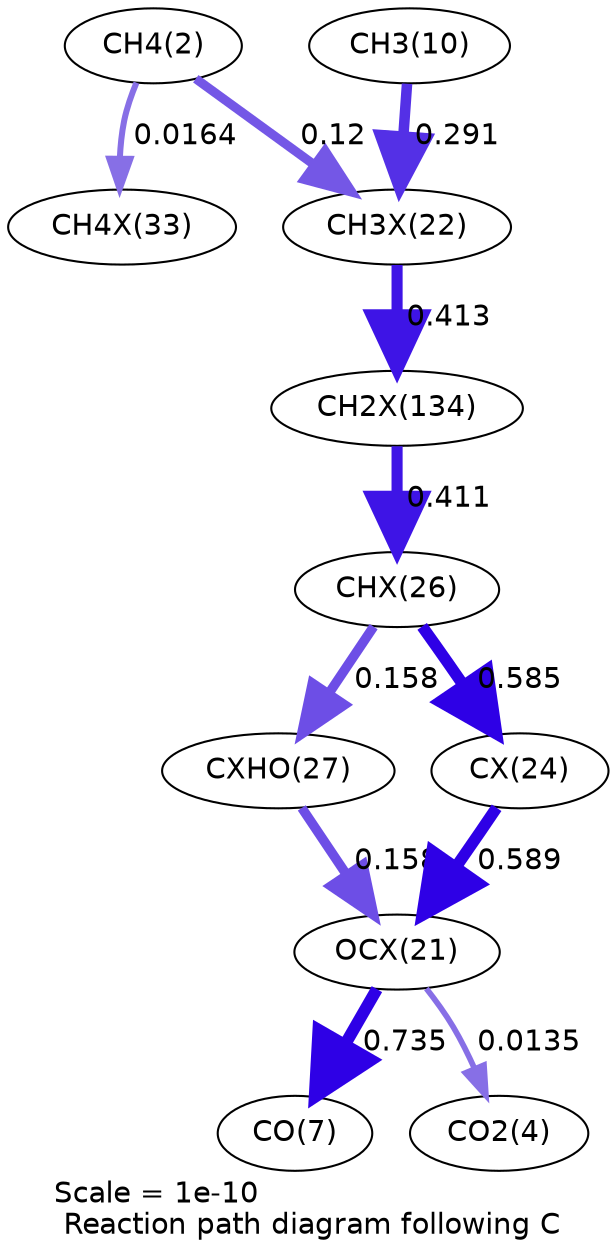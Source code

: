 digraph reaction_paths {
center=1;
s4 -> s32[fontname="Helvetica", penwidth=2.9, arrowsize=1.45, color="0.7, 0.516, 0.9"
, label=" 0.0164"];
s4 -> s27[fontname="Helvetica", penwidth=4.4, arrowsize=2.2, color="0.7, 0.62, 0.9"
, label=" 0.12"];
s12 -> s27[fontname="Helvetica", penwidth=5.07, arrowsize=2.53, color="0.7, 0.791, 0.9"
, label=" 0.291"];
s27 -> s39[fontname="Helvetica", penwidth=5.33, arrowsize=2.67, color="0.7, 0.913, 0.9"
, label=" 0.413"];
s39 -> s30[fontname="Helvetica", penwidth=5.33, arrowsize=2.66, color="0.7, 0.911, 0.9"
, label=" 0.411"];
s30 -> s31[fontname="Helvetica", penwidth=4.61, arrowsize=2.3, color="0.7, 0.658, 0.9"
, label=" 0.158"];
s30 -> s29[fontname="Helvetica", penwidth=5.59, arrowsize=2.8, color="0.7, 1.08, 0.9"
, label=" 0.585"];
s31 -> s26[fontname="Helvetica", penwidth=4.61, arrowsize=2.3, color="0.7, 0.658, 0.9"
, label=" 0.158"];
s29 -> s26[fontname="Helvetica", penwidth=5.6, arrowsize=2.8, color="0.7, 1.09, 0.9"
, label=" 0.589"];
s26 -> s9[fontname="Helvetica", penwidth=5.77, arrowsize=2.88, color="0.7, 1.23, 0.9"
, label=" 0.735"];
s26 -> s6[fontname="Helvetica", penwidth=2.75, arrowsize=1.38, color="0.7, 0.514, 0.9"
, label=" 0.0135"];
s4 [ fontname="Helvetica", label="CH4(2)"];
s6 [ fontname="Helvetica", label="CO2(4)"];
s9 [ fontname="Helvetica", label="CO(7)"];
s12 [ fontname="Helvetica", label="CH3(10)"];
s26 [ fontname="Helvetica", label="OCX(21)"];
s27 [ fontname="Helvetica", label="CH3X(22)"];
s29 [ fontname="Helvetica", label="CX(24)"];
s30 [ fontname="Helvetica", label="CHX(26)"];
s31 [ fontname="Helvetica", label="CXHO(27)"];
s32 [ fontname="Helvetica", label="CH4X(33)"];
s39 [ fontname="Helvetica", label="CH2X(134)"];
 label = "Scale = 1e-10\l Reaction path diagram following C";
 fontname = "Helvetica";
}
